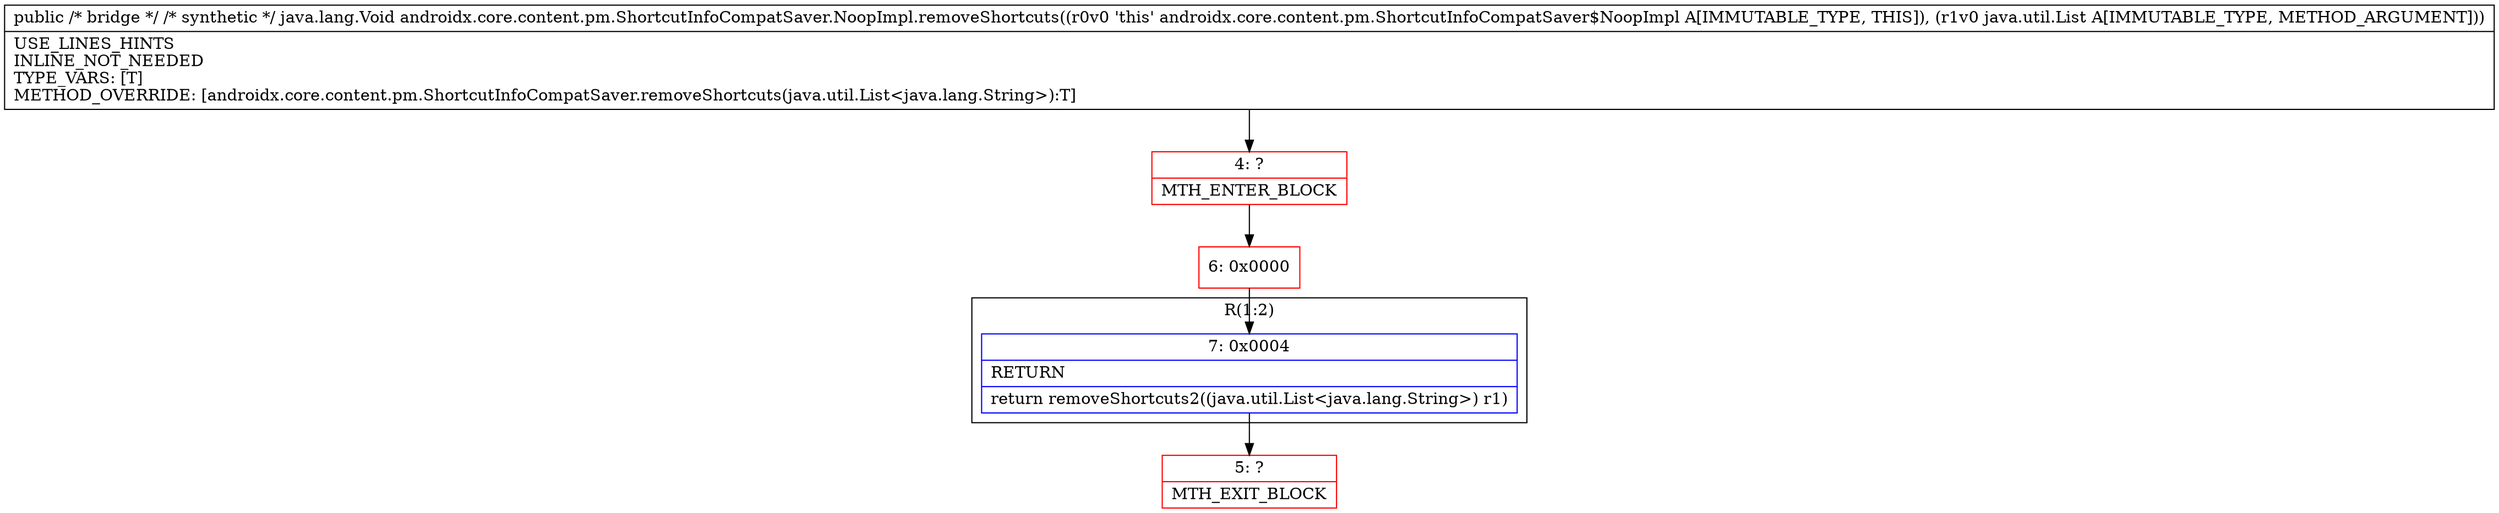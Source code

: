 digraph "CFG forandroidx.core.content.pm.ShortcutInfoCompatSaver.NoopImpl.removeShortcuts(Ljava\/util\/List;)Ljava\/lang\/Object;" {
subgraph cluster_Region_1217897975 {
label = "R(1:2)";
node [shape=record,color=blue];
Node_7 [shape=record,label="{7\:\ 0x0004|RETURN\l|return removeShortcuts2((java.util.List\<java.lang.String\>) r1)\l}"];
}
Node_4 [shape=record,color=red,label="{4\:\ ?|MTH_ENTER_BLOCK\l}"];
Node_6 [shape=record,color=red,label="{6\:\ 0x0000}"];
Node_5 [shape=record,color=red,label="{5\:\ ?|MTH_EXIT_BLOCK\l}"];
MethodNode[shape=record,label="{public \/* bridge *\/ \/* synthetic *\/ java.lang.Void androidx.core.content.pm.ShortcutInfoCompatSaver.NoopImpl.removeShortcuts((r0v0 'this' androidx.core.content.pm.ShortcutInfoCompatSaver$NoopImpl A[IMMUTABLE_TYPE, THIS]), (r1v0 java.util.List A[IMMUTABLE_TYPE, METHOD_ARGUMENT]))  | USE_LINES_HINTS\lINLINE_NOT_NEEDED\lTYPE_VARS: [T]\lMETHOD_OVERRIDE: [androidx.core.content.pm.ShortcutInfoCompatSaver.removeShortcuts(java.util.List\<java.lang.String\>):T]\l}"];
MethodNode -> Node_4;Node_7 -> Node_5;
Node_4 -> Node_6;
Node_6 -> Node_7;
}


